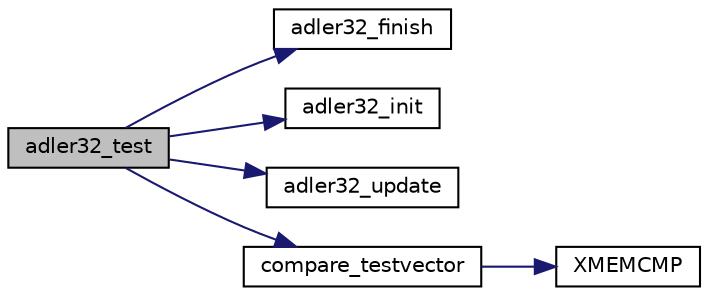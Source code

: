 digraph "adler32_test"
{
 // LATEX_PDF_SIZE
  edge [fontname="Helvetica",fontsize="10",labelfontname="Helvetica",labelfontsize="10"];
  node [fontname="Helvetica",fontsize="10",shape=record];
  rankdir="LR";
  Node6 [label="adler32_test",height=0.2,width=0.4,color="black", fillcolor="grey75", style="filled", fontcolor="black",tooltip=" "];
  Node6 -> Node7 [color="midnightblue",fontsize="10",style="solid",fontname="Helvetica"];
  Node7 [label="adler32_finish",height=0.2,width=0.4,color="black", fillcolor="white", style="filled",URL="$adler32_8c.html#a231cc3cc58a7eba10fad7221d8521bb7",tooltip=" "];
  Node6 -> Node8 [color="midnightblue",fontsize="10",style="solid",fontname="Helvetica"];
  Node8 [label="adler32_init",height=0.2,width=0.4,color="black", fillcolor="white", style="filled",URL="$adler32_8c.html#a9bd87d7c0d57ec143f7f96af2c7ad952",tooltip=" "];
  Node6 -> Node9 [color="midnightblue",fontsize="10",style="solid",fontname="Helvetica"];
  Node9 [label="adler32_update",height=0.2,width=0.4,color="black", fillcolor="white", style="filled",URL="$adler32_8c.html#a2e4f35b56ff4dadf781ae1dd08941c9e",tooltip=" "];
  Node6 -> Node10 [color="midnightblue",fontsize="10",style="solid",fontname="Helvetica"];
  Node10 [label="compare_testvector",height=0.2,width=0.4,color="black", fillcolor="white", style="filled",URL="$tomcrypt__misc_8h.html#a7764a7f27897c6182335752df00b5f8e",tooltip="Compare two test-vectors."];
  Node10 -> Node11 [color="midnightblue",fontsize="10",style="solid",fontname="Helvetica"];
  Node11 [label="XMEMCMP",height=0.2,width=0.4,color="black", fillcolor="white", style="filled",URL="$tomcrypt__cfg_8h.html#a372b974ec0ac07abcd55297554fe540f",tooltip=" "];
}
